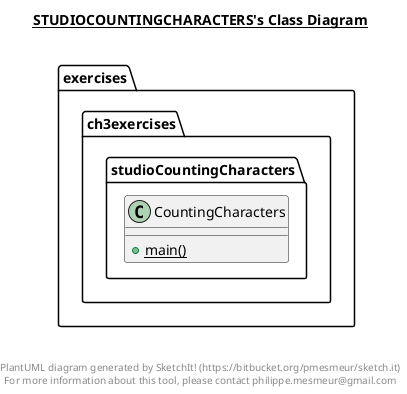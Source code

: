 @startuml

title __STUDIOCOUNTINGCHARACTERS's Class Diagram__\n

  namespace exercises {
    namespace ch3exercises {
      namespace studioCountingCharacters {
        class exercises.ch3exercises.studioCountingCharacters.CountingCharacters {
            {static} + main()
        }
      }
    }
  }
  



right footer


PlantUML diagram generated by SketchIt! (https://bitbucket.org/pmesmeur/sketch.it)
For more information about this tool, please contact philippe.mesmeur@gmail.com
endfooter

@enduml
